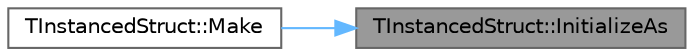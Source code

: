 digraph "TInstancedStruct::InitializeAs"
{
 // INTERACTIVE_SVG=YES
 // LATEX_PDF_SIZE
  bgcolor="transparent";
  edge [fontname=Helvetica,fontsize=10,labelfontname=Helvetica,labelfontsize=10];
  node [fontname=Helvetica,fontsize=10,shape=box,height=0.2,width=0.4];
  rankdir="RL";
  Node1 [id="Node000001",label="TInstancedStruct::InitializeAs",height=0.2,width=0.4,color="gray40", fillcolor="grey60", style="filled", fontcolor="black",tooltip="Initializes from struct type and emplace construct."];
  Node1 -> Node2 [id="edge1_Node000001_Node000002",dir="back",color="steelblue1",style="solid",tooltip=" "];
  Node2 [id="Node000002",label="TInstancedStruct::Make",height=0.2,width=0.4,color="grey40", fillcolor="white", style="filled",URL="$d8/df7/structTInstancedStruct.html#abb04f010795f83d0298b2dcb64c8a823",tooltip="Creates a new TInstancedStruct from the templated type and forward all arguments to constructor."];
}
